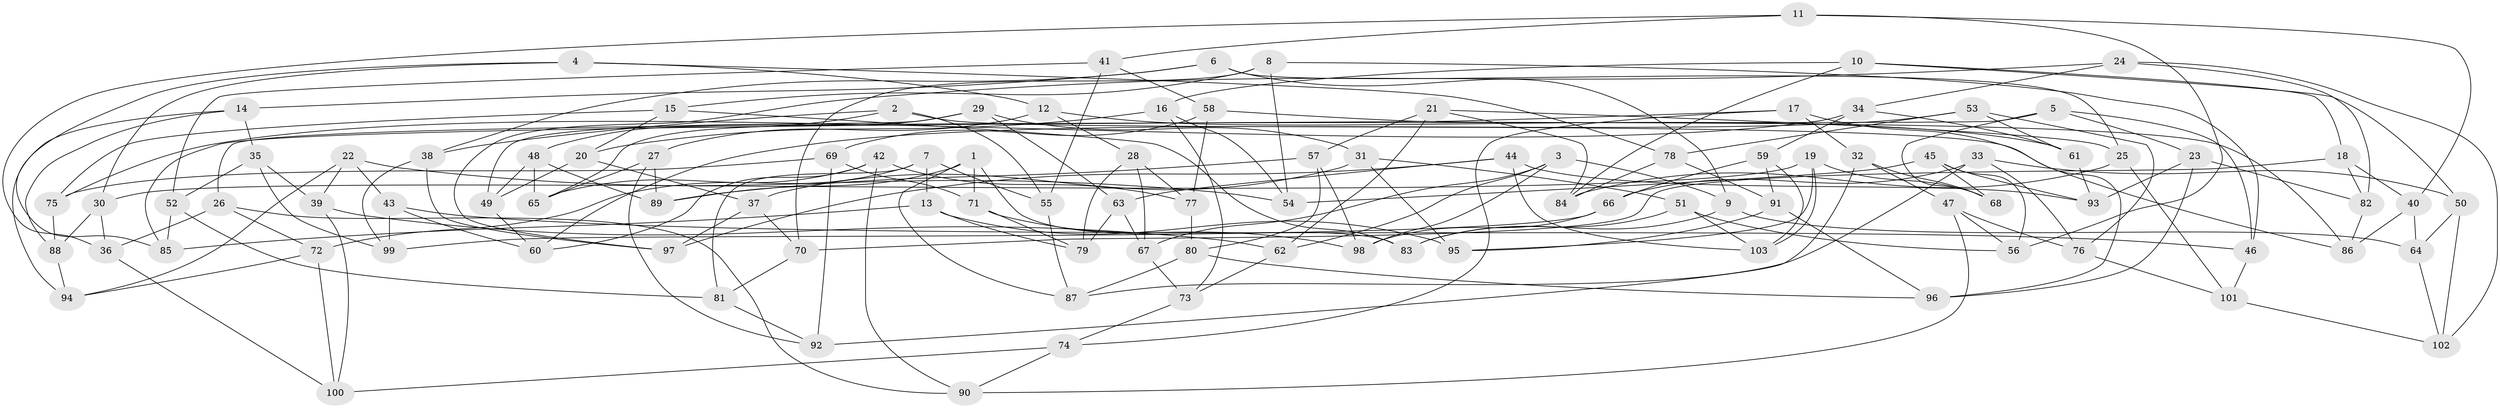 // Generated by graph-tools (version 1.1) at 2025/03/03/09/25 03:03:06]
// undirected, 103 vertices, 206 edges
graph export_dot {
graph [start="1"]
  node [color=gray90,style=filled];
  1;
  2;
  3;
  4;
  5;
  6;
  7;
  8;
  9;
  10;
  11;
  12;
  13;
  14;
  15;
  16;
  17;
  18;
  19;
  20;
  21;
  22;
  23;
  24;
  25;
  26;
  27;
  28;
  29;
  30;
  31;
  32;
  33;
  34;
  35;
  36;
  37;
  38;
  39;
  40;
  41;
  42;
  43;
  44;
  45;
  46;
  47;
  48;
  49;
  50;
  51;
  52;
  53;
  54;
  55;
  56;
  57;
  58;
  59;
  60;
  61;
  62;
  63;
  64;
  65;
  66;
  67;
  68;
  69;
  70;
  71;
  72;
  73;
  74;
  75;
  76;
  77;
  78;
  79;
  80;
  81;
  82;
  83;
  84;
  85;
  86;
  87;
  88;
  89;
  90;
  91;
  92;
  93;
  94;
  95;
  96;
  97;
  98;
  99;
  100;
  101;
  102;
  103;
  1 -- 87;
  1 -- 83;
  1 -- 89;
  1 -- 71;
  2 -- 38;
  2 -- 86;
  2 -- 48;
  2 -- 55;
  3 -- 9;
  3 -- 62;
  3 -- 67;
  3 -- 98;
  4 -- 30;
  4 -- 12;
  4 -- 78;
  4 -- 85;
  5 -- 26;
  5 -- 68;
  5 -- 46;
  5 -- 23;
  6 -- 38;
  6 -- 14;
  6 -- 9;
  6 -- 25;
  7 -- 55;
  7 -- 81;
  7 -- 72;
  7 -- 13;
  8 -- 46;
  8 -- 54;
  8 -- 70;
  8 -- 15;
  9 -- 83;
  9 -- 64;
  10 -- 50;
  10 -- 16;
  10 -- 18;
  10 -- 84;
  11 -- 56;
  11 -- 36;
  11 -- 40;
  11 -- 41;
  12 -- 28;
  12 -- 61;
  12 -- 27;
  13 -- 79;
  13 -- 95;
  13 -- 85;
  14 -- 94;
  14 -- 35;
  14 -- 88;
  15 -- 83;
  15 -- 75;
  15 -- 20;
  16 -- 54;
  16 -- 20;
  16 -- 73;
  17 -- 74;
  17 -- 85;
  17 -- 32;
  17 -- 96;
  18 -- 40;
  18 -- 82;
  18 -- 70;
  19 -- 30;
  19 -- 68;
  19 -- 95;
  19 -- 103;
  20 -- 49;
  20 -- 37;
  21 -- 25;
  21 -- 62;
  21 -- 57;
  21 -- 84;
  22 -- 94;
  22 -- 43;
  22 -- 39;
  22 -- 54;
  23 -- 82;
  23 -- 93;
  23 -- 96;
  24 -- 82;
  24 -- 34;
  24 -- 102;
  24 -- 97;
  25 -- 101;
  25 -- 84;
  26 -- 36;
  26 -- 72;
  26 -- 90;
  27 -- 65;
  27 -- 92;
  27 -- 89;
  28 -- 67;
  28 -- 77;
  28 -- 79;
  29 -- 49;
  29 -- 63;
  29 -- 65;
  29 -- 31;
  30 -- 36;
  30 -- 88;
  31 -- 51;
  31 -- 37;
  31 -- 95;
  32 -- 47;
  32 -- 92;
  32 -- 68;
  33 -- 87;
  33 -- 66;
  33 -- 50;
  33 -- 76;
  34 -- 59;
  34 -- 61;
  34 -- 75;
  35 -- 52;
  35 -- 39;
  35 -- 99;
  36 -- 100;
  37 -- 97;
  37 -- 70;
  38 -- 99;
  38 -- 97;
  39 -- 100;
  39 -- 62;
  40 -- 64;
  40 -- 86;
  41 -- 58;
  41 -- 55;
  41 -- 52;
  42 -- 60;
  42 -- 90;
  42 -- 77;
  42 -- 65;
  43 -- 46;
  43 -- 99;
  43 -- 60;
  44 -- 97;
  44 -- 93;
  44 -- 63;
  44 -- 103;
  45 -- 68;
  45 -- 54;
  45 -- 56;
  45 -- 93;
  46 -- 101;
  47 -- 90;
  47 -- 76;
  47 -- 56;
  48 -- 49;
  48 -- 89;
  48 -- 65;
  49 -- 60;
  50 -- 64;
  50 -- 102;
  51 -- 56;
  51 -- 103;
  51 -- 83;
  52 -- 85;
  52 -- 81;
  53 -- 78;
  53 -- 76;
  53 -- 60;
  53 -- 61;
  55 -- 87;
  57 -- 80;
  57 -- 98;
  57 -- 89;
  58 -- 77;
  58 -- 86;
  58 -- 69;
  59 -- 91;
  59 -- 103;
  59 -- 66;
  61 -- 93;
  62 -- 73;
  63 -- 67;
  63 -- 79;
  64 -- 102;
  66 -- 98;
  66 -- 99;
  67 -- 73;
  69 -- 92;
  69 -- 75;
  69 -- 71;
  70 -- 81;
  71 -- 79;
  71 -- 98;
  72 -- 100;
  72 -- 94;
  73 -- 74;
  74 -- 90;
  74 -- 100;
  75 -- 88;
  76 -- 101;
  77 -- 80;
  78 -- 84;
  78 -- 91;
  80 -- 96;
  80 -- 87;
  81 -- 92;
  82 -- 86;
  88 -- 94;
  91 -- 96;
  91 -- 95;
  101 -- 102;
}
